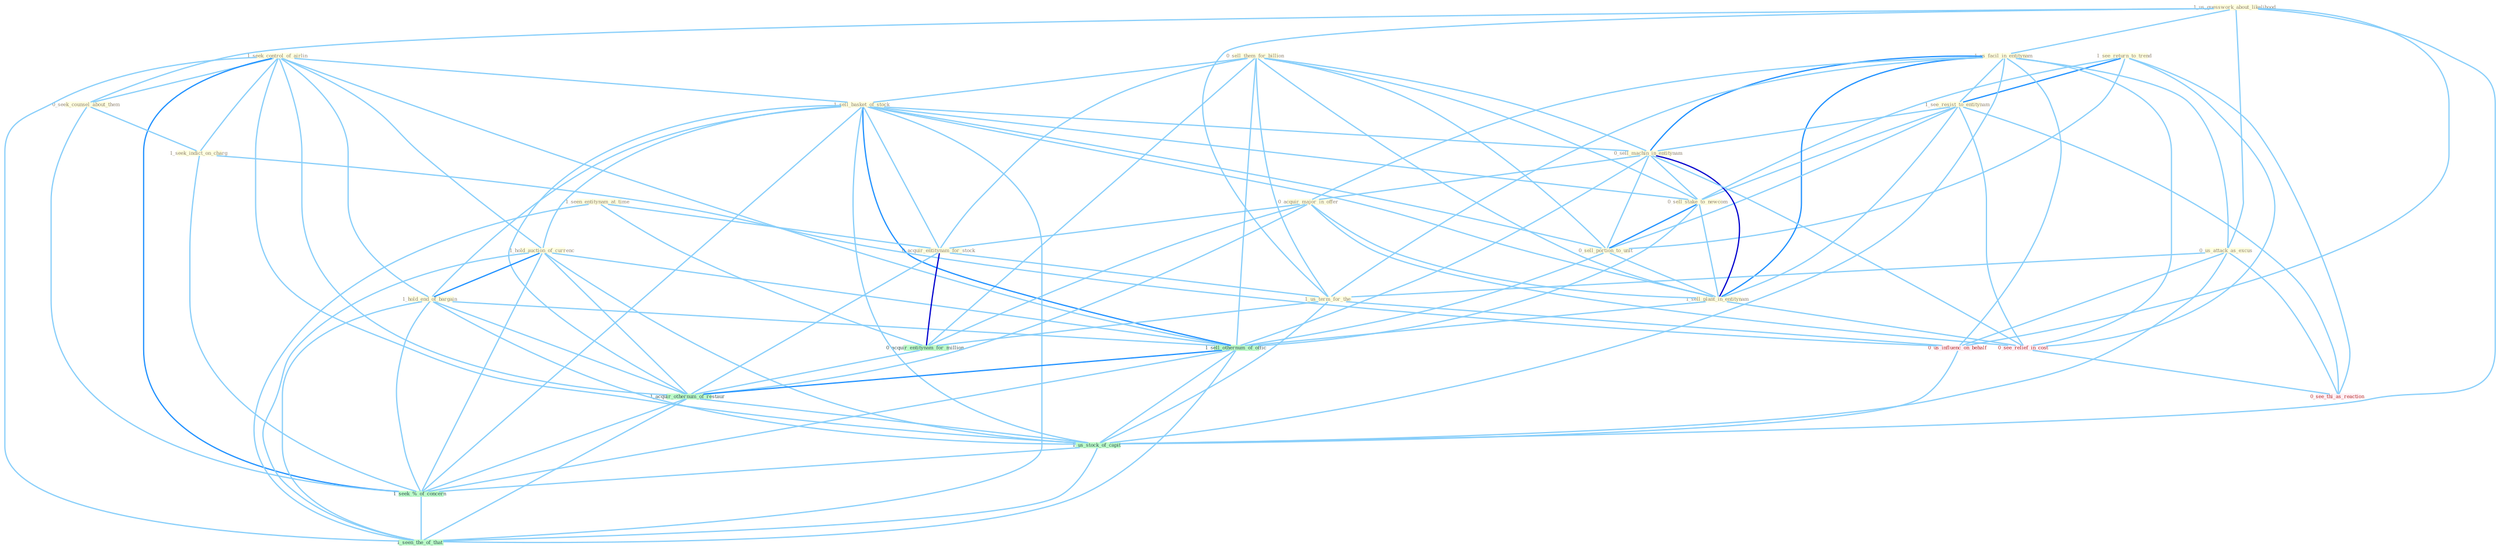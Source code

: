 Graph G{ 
    node
    [shape=polygon,style=filled,width=.5,height=.06,color="#BDFCC9",fixedsize=true,fontsize=4,
    fontcolor="#2f4f4f"];
    {node
    [color="#ffffe0", fontcolor="#8b7d6b"] "0_sell_them_for_billion " "1_us_guesswork_about_likelihood " "1_seek_control_of_airlin " "1_see_return_to_trend " "1_sell_basket_of_stock " "1_hold_auction_of_currenc " "0_seek_counsel_about_them " "1_us_facil_in_entitynam " "1_see_resist_to_entitynam " "0_us_attack_as_excus " "1_seen_entitynam_at_time " "0_sell_machin_in_entitynam " "1_hold_end_of_bargain " "1_seek_indict_on_charg " "0_sell_stake_to_newcom " "0_acquir_major_in_offer " "0_sell_portion_to_unit " "1_sell_plant_in_entitynam " "0_acquir_entitynam_for_stock " "1_us_term_for_the "}
{node [color="#fff0f5", fontcolor="#b22222"] "0_us_influenc_on_behalf " "0_see_relief_in_cost " "0_see_thi_as_reaction "}
edge [color="#B0E2FF"];

	"0_sell_them_for_billion " -- "1_sell_basket_of_stock " [w="1", color="#87cefa" ];
	"0_sell_them_for_billion " -- "0_sell_machin_in_entitynam " [w="1", color="#87cefa" ];
	"0_sell_them_for_billion " -- "0_sell_stake_to_newcom " [w="1", color="#87cefa" ];
	"0_sell_them_for_billion " -- "0_sell_portion_to_unit " [w="1", color="#87cefa" ];
	"0_sell_them_for_billion " -- "1_sell_plant_in_entitynam " [w="1", color="#87cefa" ];
	"0_sell_them_for_billion " -- "0_acquir_entitynam_for_stock " [w="1", color="#87cefa" ];
	"0_sell_them_for_billion " -- "1_us_term_for_the " [w="1", color="#87cefa" ];
	"0_sell_them_for_billion " -- "0_acquir_entitynam_for_million " [w="1", color="#87cefa" ];
	"0_sell_them_for_billion " -- "1_sell_othernum_of_offic " [w="1", color="#87cefa" ];
	"1_us_guesswork_about_likelihood " -- "0_seek_counsel_about_them " [w="1", color="#87cefa" ];
	"1_us_guesswork_about_likelihood " -- "1_us_facil_in_entitynam " [w="1", color="#87cefa" ];
	"1_us_guesswork_about_likelihood " -- "0_us_attack_as_excus " [w="1", color="#87cefa" ];
	"1_us_guesswork_about_likelihood " -- "1_us_term_for_the " [w="1", color="#87cefa" ];
	"1_us_guesswork_about_likelihood " -- "0_us_influenc_on_behalf " [w="1", color="#87cefa" ];
	"1_us_guesswork_about_likelihood " -- "1_us_stock_of_capit " [w="1", color="#87cefa" ];
	"1_seek_control_of_airlin " -- "1_sell_basket_of_stock " [w="1", color="#87cefa" ];
	"1_seek_control_of_airlin " -- "1_hold_auction_of_currenc " [w="1", color="#87cefa" ];
	"1_seek_control_of_airlin " -- "0_seek_counsel_about_them " [w="1", color="#87cefa" ];
	"1_seek_control_of_airlin " -- "1_hold_end_of_bargain " [w="1", color="#87cefa" ];
	"1_seek_control_of_airlin " -- "1_seek_indict_on_charg " [w="1", color="#87cefa" ];
	"1_seek_control_of_airlin " -- "1_sell_othernum_of_offic " [w="1", color="#87cefa" ];
	"1_seek_control_of_airlin " -- "1_acquir_othernum_of_restaur " [w="1", color="#87cefa" ];
	"1_seek_control_of_airlin " -- "1_us_stock_of_capit " [w="1", color="#87cefa" ];
	"1_seek_control_of_airlin " -- "1_seek_%_of_concern " [w="2", color="#1e90ff" , len=0.8];
	"1_seek_control_of_airlin " -- "1_seen_the_of_that " [w="1", color="#87cefa" ];
	"1_see_return_to_trend " -- "1_see_resist_to_entitynam " [w="2", color="#1e90ff" , len=0.8];
	"1_see_return_to_trend " -- "0_sell_stake_to_newcom " [w="1", color="#87cefa" ];
	"1_see_return_to_trend " -- "0_sell_portion_to_unit " [w="1", color="#87cefa" ];
	"1_see_return_to_trend " -- "0_see_relief_in_cost " [w="1", color="#87cefa" ];
	"1_see_return_to_trend " -- "0_see_thi_as_reaction " [w="1", color="#87cefa" ];
	"1_sell_basket_of_stock " -- "1_hold_auction_of_currenc " [w="1", color="#87cefa" ];
	"1_sell_basket_of_stock " -- "0_sell_machin_in_entitynam " [w="1", color="#87cefa" ];
	"1_sell_basket_of_stock " -- "1_hold_end_of_bargain " [w="1", color="#87cefa" ];
	"1_sell_basket_of_stock " -- "0_sell_stake_to_newcom " [w="1", color="#87cefa" ];
	"1_sell_basket_of_stock " -- "0_sell_portion_to_unit " [w="1", color="#87cefa" ];
	"1_sell_basket_of_stock " -- "1_sell_plant_in_entitynam " [w="1", color="#87cefa" ];
	"1_sell_basket_of_stock " -- "0_acquir_entitynam_for_stock " [w="1", color="#87cefa" ];
	"1_sell_basket_of_stock " -- "1_sell_othernum_of_offic " [w="2", color="#1e90ff" , len=0.8];
	"1_sell_basket_of_stock " -- "1_acquir_othernum_of_restaur " [w="1", color="#87cefa" ];
	"1_sell_basket_of_stock " -- "1_us_stock_of_capit " [w="1", color="#87cefa" ];
	"1_sell_basket_of_stock " -- "1_seek_%_of_concern " [w="1", color="#87cefa" ];
	"1_sell_basket_of_stock " -- "1_seen_the_of_that " [w="1", color="#87cefa" ];
	"1_hold_auction_of_currenc " -- "1_hold_end_of_bargain " [w="2", color="#1e90ff" , len=0.8];
	"1_hold_auction_of_currenc " -- "1_sell_othernum_of_offic " [w="1", color="#87cefa" ];
	"1_hold_auction_of_currenc " -- "1_acquir_othernum_of_restaur " [w="1", color="#87cefa" ];
	"1_hold_auction_of_currenc " -- "1_us_stock_of_capit " [w="1", color="#87cefa" ];
	"1_hold_auction_of_currenc " -- "1_seek_%_of_concern " [w="1", color="#87cefa" ];
	"1_hold_auction_of_currenc " -- "1_seen_the_of_that " [w="1", color="#87cefa" ];
	"0_seek_counsel_about_them " -- "1_seek_indict_on_charg " [w="1", color="#87cefa" ];
	"0_seek_counsel_about_them " -- "1_seek_%_of_concern " [w="1", color="#87cefa" ];
	"1_us_facil_in_entitynam " -- "1_see_resist_to_entitynam " [w="1", color="#87cefa" ];
	"1_us_facil_in_entitynam " -- "0_us_attack_as_excus " [w="1", color="#87cefa" ];
	"1_us_facil_in_entitynam " -- "0_sell_machin_in_entitynam " [w="2", color="#1e90ff" , len=0.8];
	"1_us_facil_in_entitynam " -- "0_acquir_major_in_offer " [w="1", color="#87cefa" ];
	"1_us_facil_in_entitynam " -- "1_sell_plant_in_entitynam " [w="2", color="#1e90ff" , len=0.8];
	"1_us_facil_in_entitynam " -- "1_us_term_for_the " [w="1", color="#87cefa" ];
	"1_us_facil_in_entitynam " -- "0_us_influenc_on_behalf " [w="1", color="#87cefa" ];
	"1_us_facil_in_entitynam " -- "0_see_relief_in_cost " [w="1", color="#87cefa" ];
	"1_us_facil_in_entitynam " -- "1_us_stock_of_capit " [w="1", color="#87cefa" ];
	"1_see_resist_to_entitynam " -- "0_sell_machin_in_entitynam " [w="1", color="#87cefa" ];
	"1_see_resist_to_entitynam " -- "0_sell_stake_to_newcom " [w="1", color="#87cefa" ];
	"1_see_resist_to_entitynam " -- "0_sell_portion_to_unit " [w="1", color="#87cefa" ];
	"1_see_resist_to_entitynam " -- "1_sell_plant_in_entitynam " [w="1", color="#87cefa" ];
	"1_see_resist_to_entitynam " -- "0_see_relief_in_cost " [w="1", color="#87cefa" ];
	"1_see_resist_to_entitynam " -- "0_see_thi_as_reaction " [w="1", color="#87cefa" ];
	"0_us_attack_as_excus " -- "1_us_term_for_the " [w="1", color="#87cefa" ];
	"0_us_attack_as_excus " -- "0_us_influenc_on_behalf " [w="1", color="#87cefa" ];
	"0_us_attack_as_excus " -- "0_see_thi_as_reaction " [w="1", color="#87cefa" ];
	"0_us_attack_as_excus " -- "1_us_stock_of_capit " [w="1", color="#87cefa" ];
	"1_seen_entitynam_at_time " -- "0_acquir_entitynam_for_stock " [w="1", color="#87cefa" ];
	"1_seen_entitynam_at_time " -- "0_acquir_entitynam_for_million " [w="1", color="#87cefa" ];
	"1_seen_entitynam_at_time " -- "1_seen_the_of_that " [w="1", color="#87cefa" ];
	"0_sell_machin_in_entitynam " -- "0_sell_stake_to_newcom " [w="1", color="#87cefa" ];
	"0_sell_machin_in_entitynam " -- "0_acquir_major_in_offer " [w="1", color="#87cefa" ];
	"0_sell_machin_in_entitynam " -- "0_sell_portion_to_unit " [w="1", color="#87cefa" ];
	"0_sell_machin_in_entitynam " -- "1_sell_plant_in_entitynam " [w="3", color="#0000cd" , len=0.6];
	"0_sell_machin_in_entitynam " -- "1_sell_othernum_of_offic " [w="1", color="#87cefa" ];
	"0_sell_machin_in_entitynam " -- "0_see_relief_in_cost " [w="1", color="#87cefa" ];
	"1_hold_end_of_bargain " -- "1_sell_othernum_of_offic " [w="1", color="#87cefa" ];
	"1_hold_end_of_bargain " -- "1_acquir_othernum_of_restaur " [w="1", color="#87cefa" ];
	"1_hold_end_of_bargain " -- "1_us_stock_of_capit " [w="1", color="#87cefa" ];
	"1_hold_end_of_bargain " -- "1_seek_%_of_concern " [w="1", color="#87cefa" ];
	"1_hold_end_of_bargain " -- "1_seen_the_of_that " [w="1", color="#87cefa" ];
	"1_seek_indict_on_charg " -- "0_us_influenc_on_behalf " [w="1", color="#87cefa" ];
	"1_seek_indict_on_charg " -- "1_seek_%_of_concern " [w="1", color="#87cefa" ];
	"0_sell_stake_to_newcom " -- "0_sell_portion_to_unit " [w="2", color="#1e90ff" , len=0.8];
	"0_sell_stake_to_newcom " -- "1_sell_plant_in_entitynam " [w="1", color="#87cefa" ];
	"0_sell_stake_to_newcom " -- "1_sell_othernum_of_offic " [w="1", color="#87cefa" ];
	"0_acquir_major_in_offer " -- "1_sell_plant_in_entitynam " [w="1", color="#87cefa" ];
	"0_acquir_major_in_offer " -- "0_acquir_entitynam_for_stock " [w="1", color="#87cefa" ];
	"0_acquir_major_in_offer " -- "0_acquir_entitynam_for_million " [w="1", color="#87cefa" ];
	"0_acquir_major_in_offer " -- "0_see_relief_in_cost " [w="1", color="#87cefa" ];
	"0_acquir_major_in_offer " -- "1_acquir_othernum_of_restaur " [w="1", color="#87cefa" ];
	"0_sell_portion_to_unit " -- "1_sell_plant_in_entitynam " [w="1", color="#87cefa" ];
	"0_sell_portion_to_unit " -- "1_sell_othernum_of_offic " [w="1", color="#87cefa" ];
	"1_sell_plant_in_entitynam " -- "1_sell_othernum_of_offic " [w="1", color="#87cefa" ];
	"1_sell_plant_in_entitynam " -- "0_see_relief_in_cost " [w="1", color="#87cefa" ];
	"0_acquir_entitynam_for_stock " -- "1_us_term_for_the " [w="1", color="#87cefa" ];
	"0_acquir_entitynam_for_stock " -- "0_acquir_entitynam_for_million " [w="3", color="#0000cd" , len=0.6];
	"0_acquir_entitynam_for_stock " -- "1_acquir_othernum_of_restaur " [w="1", color="#87cefa" ];
	"1_us_term_for_the " -- "0_acquir_entitynam_for_million " [w="1", color="#87cefa" ];
	"1_us_term_for_the " -- "0_us_influenc_on_behalf " [w="1", color="#87cefa" ];
	"1_us_term_for_the " -- "1_us_stock_of_capit " [w="1", color="#87cefa" ];
	"0_acquir_entitynam_for_million " -- "1_acquir_othernum_of_restaur " [w="1", color="#87cefa" ];
	"1_sell_othernum_of_offic " -- "1_acquir_othernum_of_restaur " [w="2", color="#1e90ff" , len=0.8];
	"1_sell_othernum_of_offic " -- "1_us_stock_of_capit " [w="1", color="#87cefa" ];
	"1_sell_othernum_of_offic " -- "1_seek_%_of_concern " [w="1", color="#87cefa" ];
	"1_sell_othernum_of_offic " -- "1_seen_the_of_that " [w="1", color="#87cefa" ];
	"0_us_influenc_on_behalf " -- "1_us_stock_of_capit " [w="1", color="#87cefa" ];
	"0_see_relief_in_cost " -- "0_see_thi_as_reaction " [w="1", color="#87cefa" ];
	"1_acquir_othernum_of_restaur " -- "1_us_stock_of_capit " [w="1", color="#87cefa" ];
	"1_acquir_othernum_of_restaur " -- "1_seek_%_of_concern " [w="1", color="#87cefa" ];
	"1_acquir_othernum_of_restaur " -- "1_seen_the_of_that " [w="1", color="#87cefa" ];
	"1_us_stock_of_capit " -- "1_seek_%_of_concern " [w="1", color="#87cefa" ];
	"1_us_stock_of_capit " -- "1_seen_the_of_that " [w="1", color="#87cefa" ];
	"1_seek_%_of_concern " -- "1_seen_the_of_that " [w="1", color="#87cefa" ];
}